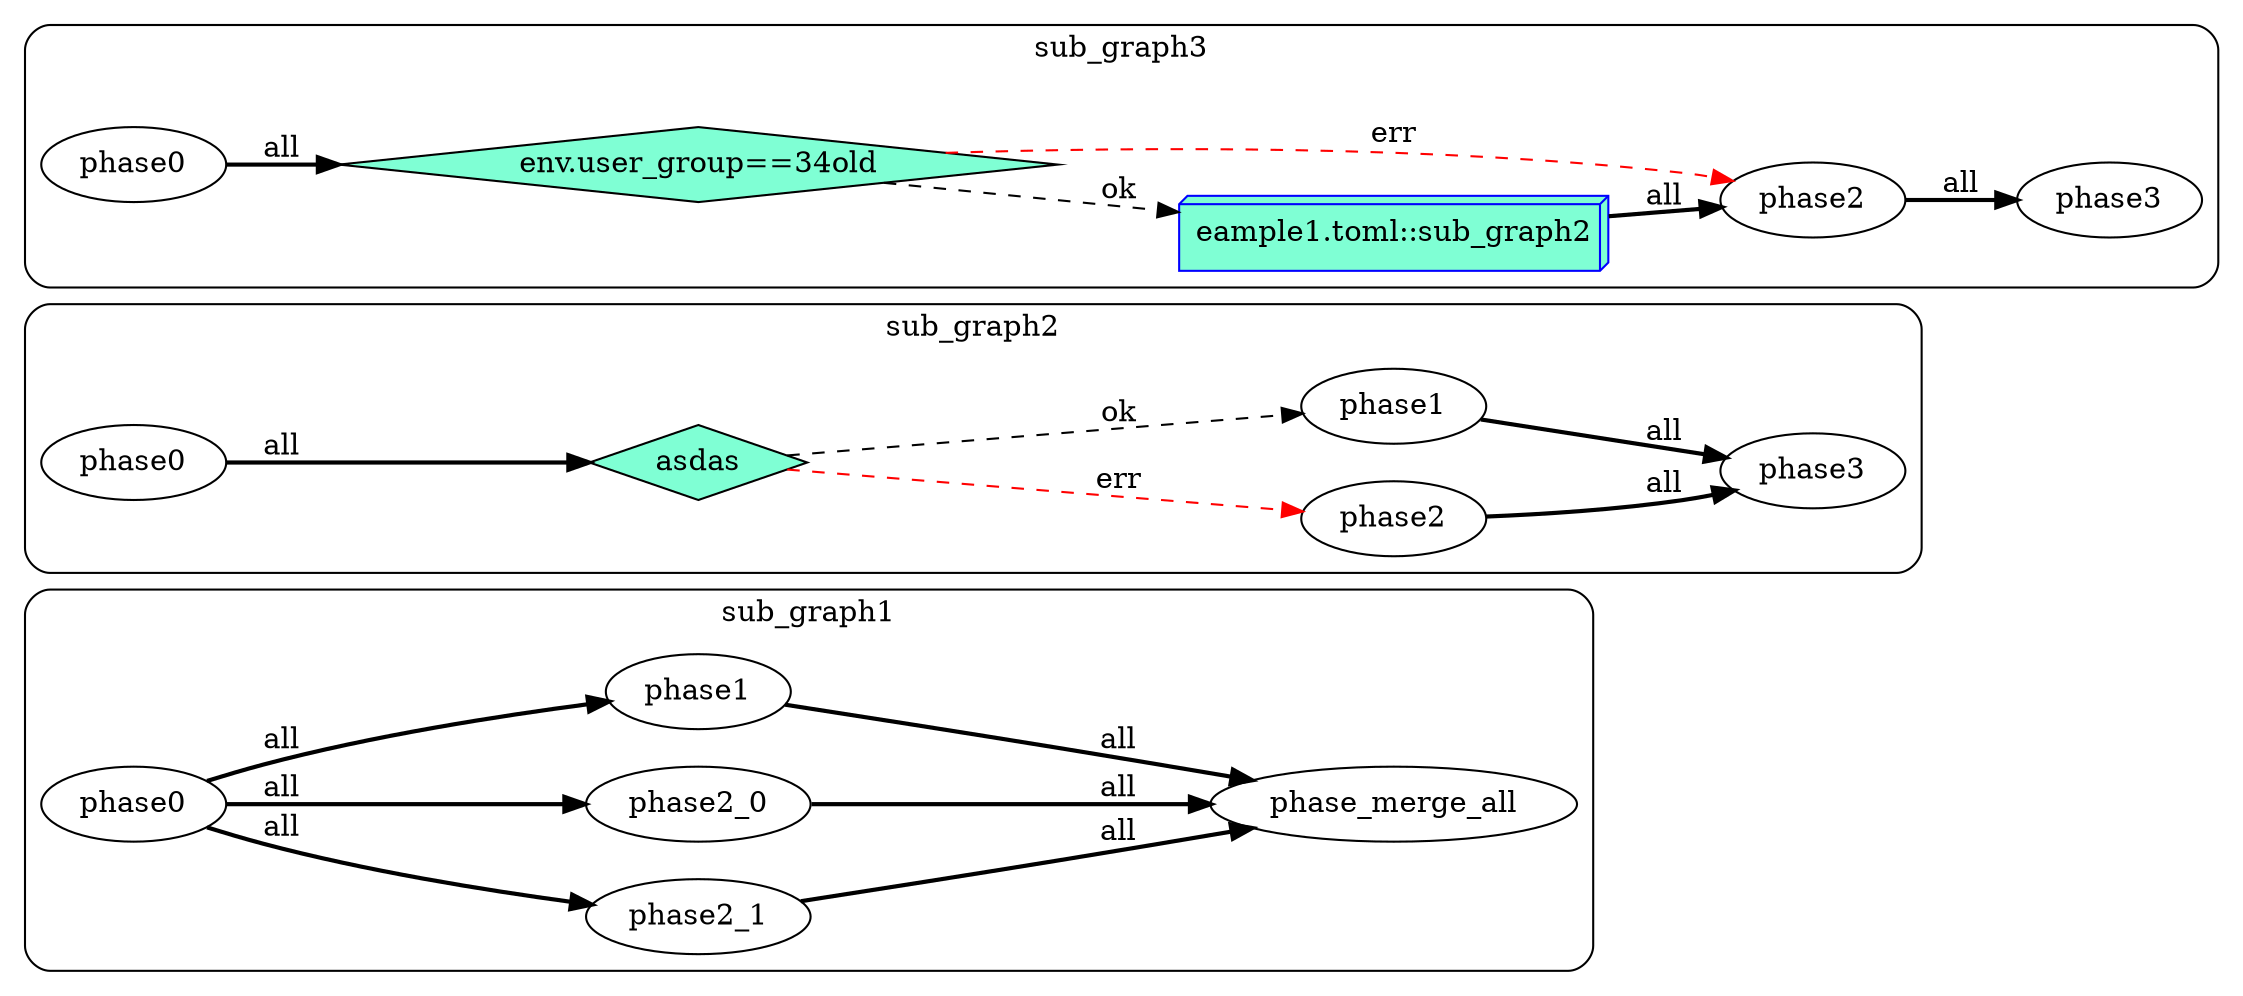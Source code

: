 digraph G {
    rankdir=LR;
  subgraph cluster_sub_graph1{
    style = rounded;
    label = "sub_graph1";
    sub_graph1_phase2_1 [label="phase2_1"];
    sub_graph1_phase2_0 [label="phase2_0"];
    sub_graph1_phase_merge_all [label="phase_merge_all"];
    sub_graph1_phase0 [label="phase0"];
    sub_graph1_phase1 [label="phase1"];
    sub_graph1_phase0 -> sub_graph1_phase2_1 [style=bold label="all"];
    sub_graph1_phase0 -> sub_graph1_phase2_0 [style=bold label="all"];
    sub_graph1_phase2_1 -> sub_graph1_phase_merge_all [style=bold label="all"];
    sub_graph1_phase1 -> sub_graph1_phase_merge_all [style=bold label="all"];
    sub_graph1_phase2_0 -> sub_graph1_phase_merge_all [style=bold label="all"];
    sub_graph1_phase0 -> sub_graph1_phase1 [style=bold label="all"];
};
  subgraph cluster_sub_graph2{
    style = rounded;
    label = "sub_graph2";
    sub_graph2_phase0 [label="phase0"];
    sub_graph2_phase3 [label="phase3"];
    sub_graph2_phase2 [label="phase2"];
    sub_graph2_phase1 [label="phase1"];
    sub_graph2_test_34old [label="asdas" shape=diamond color=black fillcolor=aquamarine style=filled];
    sub_graph2_phase2 -> sub_graph2_phase3 [style=bold label="all"];
    sub_graph2_phase1 -> sub_graph2_phase3 [style=bold label="all"];
    sub_graph2_test_34old -> sub_graph2_phase2 [style=dashed color=red label="err"];
    sub_graph2_test_34old -> sub_graph2_phase1 [style=dashed label="ok"];
    sub_graph2_phase0 -> sub_graph2_test_34old [style=bold label="all"];
};
  subgraph cluster_sub_graph3{
    style = rounded;
    label = "sub_graph3";
    sub_graph3_sub_graph2 [label="eample1.toml::sub_graph2" shape=box3d, color=blue fillcolor=aquamarine style=filled];
    sub_graph3_phase0 [label="phase0"];
    sub_graph3_phase3 [label="phase3"];
    sub_graph3_phase2 [label="phase2"];
    sub_graph3_test_34old [label="env.user_group==34old" shape=diamond color=black fillcolor=aquamarine style=filled];
    sub_graph3_test_34old -> sub_graph3_sub_graph2 [style=dashed label="ok"];
    sub_graph3_phase2 -> sub_graph3_phase3 [style=bold label="all"];
    sub_graph3_sub_graph2 -> sub_graph3_phase2 [style=bold label="all"];
    sub_graph3_test_34old -> sub_graph3_phase2 [style=dashed color=red label="err"];
    sub_graph3_phase0 -> sub_graph3_test_34old [style=bold label="all"];
};
}
